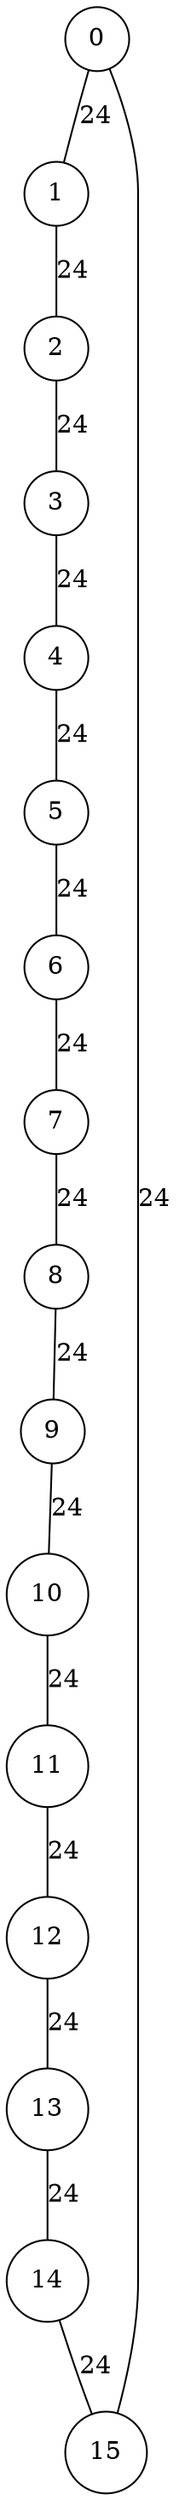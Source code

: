 graph qubit_interaction_graph {
    node [shape=circle];
    0 -- 1 [label=24];
    0 -- 15 [label=24];
    1 -- 2 [label=24];
    2 -- 3 [label=24];
    3 -- 4 [label=24];
    4 -- 5 [label=24];
    5 -- 6 [label=24];
    6 -- 7 [label=24];
    7 -- 8 [label=24];
    8 -- 9 [label=24];
    9 -- 10 [label=24];
    10 -- 11 [label=24];
    11 -- 12 [label=24];
    12 -- 13 [label=24];
    13 -- 14 [label=24];
    14 -- 15 [label=24];
}